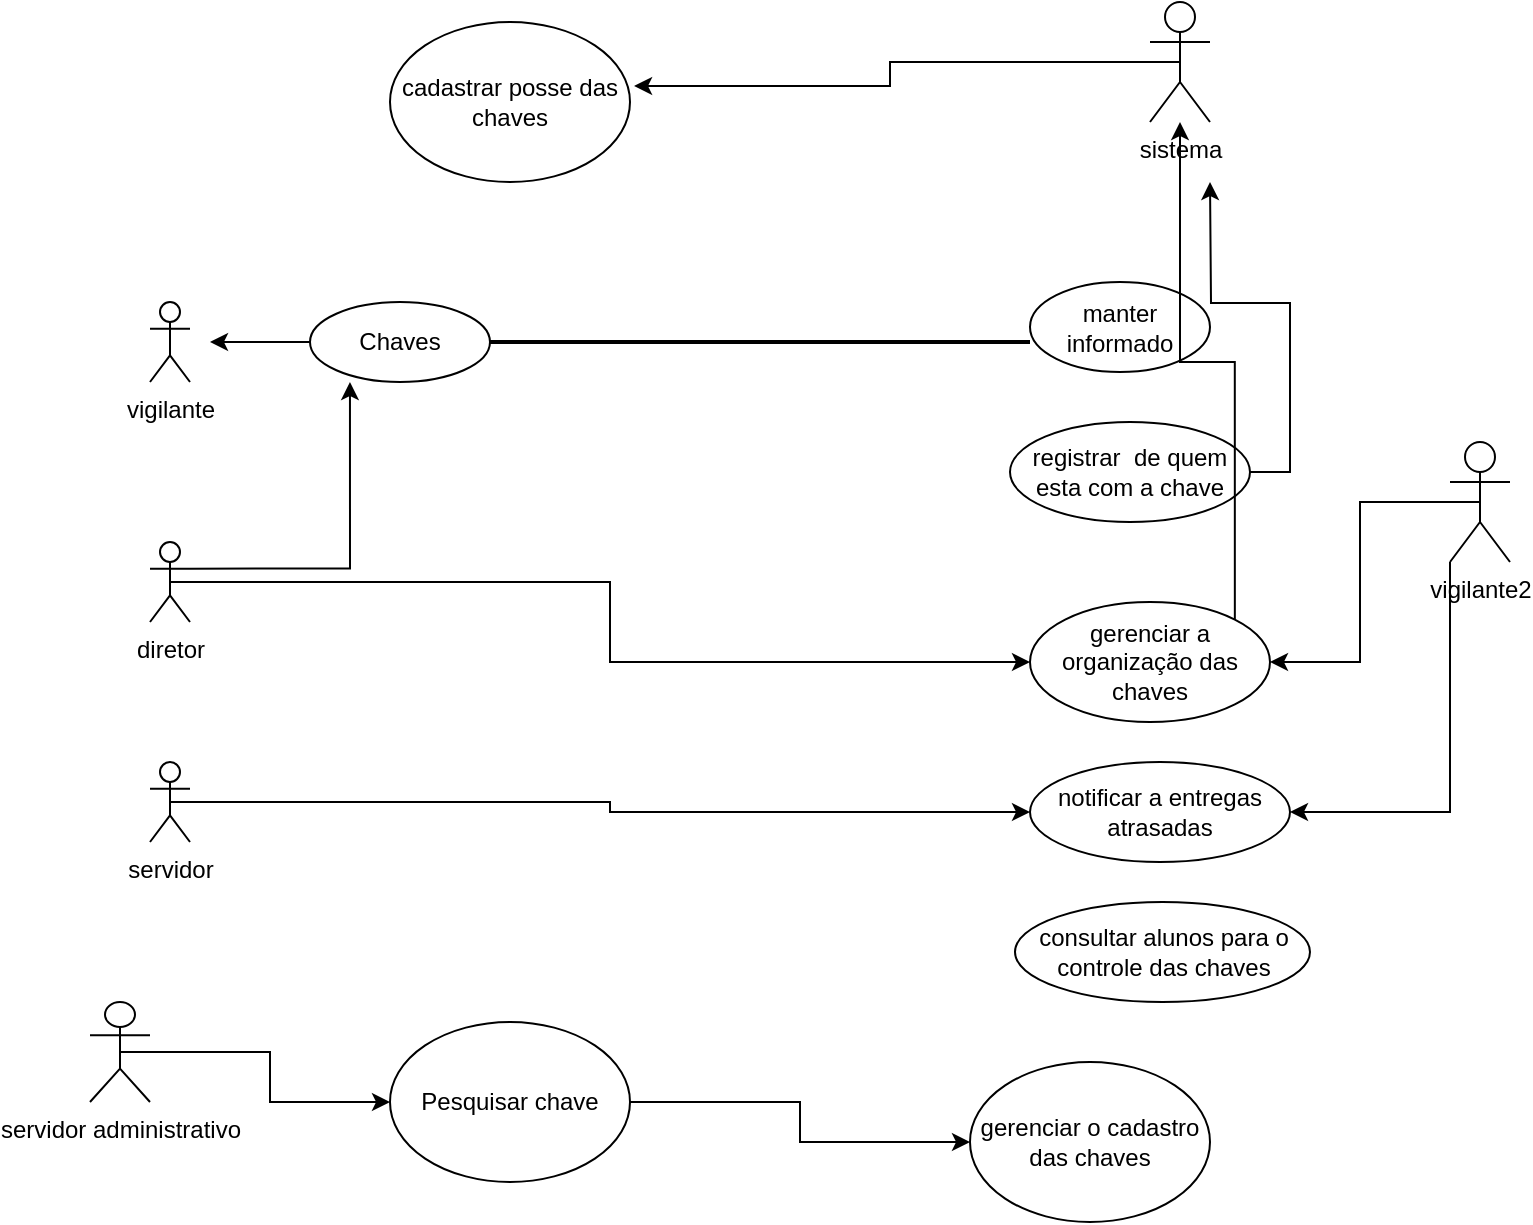 <mxfile version="22.0.4" type="github">
  <diagram name="Página-1" id="fbQHGX0b5FdxFBpHqpCd">
    <mxGraphModel dx="2261" dy="788" grid="1" gridSize="10" guides="1" tooltips="1" connect="1" arrows="1" fold="1" page="1" pageScale="1" pageWidth="827" pageHeight="1169" math="0" shadow="0">
      <root>
        <mxCell id="0" />
        <mxCell id="1" parent="0" />
        <mxCell id="o5o5xaM_Ar66Obw6dxJy-1" value="vigilante" style="shape=umlActor;verticalLabelPosition=bottom;verticalAlign=top;html=1;outlineConnect=0;" vertex="1" parent="1">
          <mxGeometry x="60" y="170" width="20" height="40" as="geometry" />
        </mxCell>
        <mxCell id="o5o5xaM_Ar66Obw6dxJy-3" value="sistema" style="shape=umlActor;verticalLabelPosition=bottom;verticalAlign=top;html=1;outlineConnect=0;" vertex="1" parent="1">
          <mxGeometry x="560" y="20" width="30" height="60" as="geometry" />
        </mxCell>
        <mxCell id="o5o5xaM_Ar66Obw6dxJy-24" style="edgeStyle=orthogonalEdgeStyle;rounded=0;orthogonalLoop=1;jettySize=auto;html=1;exitX=0;exitY=0.5;exitDx=0;exitDy=0;" edge="1" parent="1" source="o5o5xaM_Ar66Obw6dxJy-6">
          <mxGeometry relative="1" as="geometry">
            <mxPoint x="90" y="190" as="targetPoint" />
          </mxGeometry>
        </mxCell>
        <mxCell id="o5o5xaM_Ar66Obw6dxJy-6" value="Chaves" style="ellipse;whiteSpace=wrap;html=1;" vertex="1" parent="1">
          <mxGeometry x="140" y="170" width="90" height="40" as="geometry" />
        </mxCell>
        <mxCell id="o5o5xaM_Ar66Obw6dxJy-39" style="edgeStyle=orthogonalEdgeStyle;rounded=0;orthogonalLoop=1;jettySize=auto;html=1;exitX=0.5;exitY=0.5;exitDx=0;exitDy=0;exitPerimeter=0;entryX=0;entryY=0.5;entryDx=0;entryDy=0;" edge="1" parent="1" source="o5o5xaM_Ar66Obw6dxJy-7" target="o5o5xaM_Ar66Obw6dxJy-35">
          <mxGeometry relative="1" as="geometry" />
        </mxCell>
        <mxCell id="o5o5xaM_Ar66Obw6dxJy-7" value="servidor" style="shape=umlActor;verticalLabelPosition=bottom;verticalAlign=top;html=1;outlineConnect=0;" vertex="1" parent="1">
          <mxGeometry x="60" y="400" width="20" height="40" as="geometry" />
        </mxCell>
        <mxCell id="o5o5xaM_Ar66Obw6dxJy-12" value="manter informado" style="ellipse;whiteSpace=wrap;html=1;" vertex="1" parent="1">
          <mxGeometry x="500" y="160" width="90" height="45" as="geometry" />
        </mxCell>
        <mxCell id="o5o5xaM_Ar66Obw6dxJy-41" style="edgeStyle=orthogonalEdgeStyle;rounded=0;orthogonalLoop=1;jettySize=auto;html=1;exitX=1;exitY=0.5;exitDx=0;exitDy=0;" edge="1" parent="1" source="o5o5xaM_Ar66Obw6dxJy-18">
          <mxGeometry relative="1" as="geometry">
            <mxPoint x="590" y="110" as="targetPoint" />
          </mxGeometry>
        </mxCell>
        <mxCell id="o5o5xaM_Ar66Obw6dxJy-18" value="registrar&amp;nbsp; de quem esta com a chave" style="ellipse;whiteSpace=wrap;html=1;" vertex="1" parent="1">
          <mxGeometry x="490" y="230" width="120" height="50" as="geometry" />
        </mxCell>
        <mxCell id="o5o5xaM_Ar66Obw6dxJy-40" style="edgeStyle=orthogonalEdgeStyle;rounded=0;orthogonalLoop=1;jettySize=auto;html=1;exitX=0.5;exitY=0.5;exitDx=0;exitDy=0;exitPerimeter=0;" edge="1" parent="1" source="o5o5xaM_Ar66Obw6dxJy-19" target="o5o5xaM_Ar66Obw6dxJy-34">
          <mxGeometry relative="1" as="geometry" />
        </mxCell>
        <mxCell id="o5o5xaM_Ar66Obw6dxJy-19" value="diretor" style="shape=umlActor;verticalLabelPosition=bottom;verticalAlign=top;html=1;outlineConnect=0;" vertex="1" parent="1">
          <mxGeometry x="60" y="290" width="20" height="40" as="geometry" />
        </mxCell>
        <mxCell id="o5o5xaM_Ar66Obw6dxJy-42" style="edgeStyle=orthogonalEdgeStyle;rounded=0;orthogonalLoop=1;jettySize=auto;html=1;exitX=1;exitY=0;exitDx=0;exitDy=0;" edge="1" parent="1" source="o5o5xaM_Ar66Obw6dxJy-34" target="o5o5xaM_Ar66Obw6dxJy-3">
          <mxGeometry relative="1" as="geometry" />
        </mxCell>
        <mxCell id="o5o5xaM_Ar66Obw6dxJy-34" value="gerenciar a organização das chaves" style="ellipse;whiteSpace=wrap;html=1;" vertex="1" parent="1">
          <mxGeometry x="500" y="320" width="120" height="60" as="geometry" />
        </mxCell>
        <mxCell id="o5o5xaM_Ar66Obw6dxJy-35" value="notificar a entregas atrasadas" style="ellipse;whiteSpace=wrap;html=1;" vertex="1" parent="1">
          <mxGeometry x="500" y="400" width="130" height="50" as="geometry" />
        </mxCell>
        <mxCell id="o5o5xaM_Ar66Obw6dxJy-36" value="consultar alunos para o controle das chaves" style="ellipse;whiteSpace=wrap;html=1;" vertex="1" parent="1">
          <mxGeometry x="492.5" y="470" width="147.5" height="50" as="geometry" />
        </mxCell>
        <mxCell id="o5o5xaM_Ar66Obw6dxJy-37" value="" style="line;strokeWidth=2;html=1;" vertex="1" parent="1">
          <mxGeometry x="230" y="185" width="270" height="10" as="geometry" />
        </mxCell>
        <mxCell id="o5o5xaM_Ar66Obw6dxJy-38" style="edgeStyle=orthogonalEdgeStyle;rounded=0;orthogonalLoop=1;jettySize=auto;html=1;exitX=1;exitY=0.333;exitDx=0;exitDy=0;exitPerimeter=0;entryX=0.222;entryY=1;entryDx=0;entryDy=0;entryPerimeter=0;" edge="1" parent="1" source="o5o5xaM_Ar66Obw6dxJy-19" target="o5o5xaM_Ar66Obw6dxJy-6">
          <mxGeometry relative="1" as="geometry" />
        </mxCell>
        <mxCell id="o5o5xaM_Ar66Obw6dxJy-50" style="edgeStyle=orthogonalEdgeStyle;rounded=0;orthogonalLoop=1;jettySize=auto;html=1;exitX=1;exitY=0.5;exitDx=0;exitDy=0;entryX=0;entryY=0.5;entryDx=0;entryDy=0;" edge="1" parent="1" source="o5o5xaM_Ar66Obw6dxJy-43" target="o5o5xaM_Ar66Obw6dxJy-49">
          <mxGeometry relative="1" as="geometry" />
        </mxCell>
        <mxCell id="o5o5xaM_Ar66Obw6dxJy-43" value="Pesquisar chave" style="ellipse;whiteSpace=wrap;html=1;" vertex="1" parent="1">
          <mxGeometry x="180" y="530" width="120" height="80" as="geometry" />
        </mxCell>
        <mxCell id="o5o5xaM_Ar66Obw6dxJy-44" value="cadastrar posse das chaves" style="ellipse;whiteSpace=wrap;html=1;" vertex="1" parent="1">
          <mxGeometry x="180" y="30" width="120" height="80" as="geometry" />
        </mxCell>
        <mxCell id="o5o5xaM_Ar66Obw6dxJy-45" style="edgeStyle=orthogonalEdgeStyle;rounded=0;orthogonalLoop=1;jettySize=auto;html=1;exitX=0.5;exitY=0.5;exitDx=0;exitDy=0;exitPerimeter=0;entryX=1.017;entryY=0.4;entryDx=0;entryDy=0;entryPerimeter=0;" edge="1" parent="1" source="o5o5xaM_Ar66Obw6dxJy-3" target="o5o5xaM_Ar66Obw6dxJy-44">
          <mxGeometry relative="1" as="geometry" />
        </mxCell>
        <mxCell id="o5o5xaM_Ar66Obw6dxJy-47" style="edgeStyle=orthogonalEdgeStyle;rounded=0;orthogonalLoop=1;jettySize=auto;html=1;exitX=0.5;exitY=0.5;exitDx=0;exitDy=0;exitPerimeter=0;" edge="1" parent="1" source="o5o5xaM_Ar66Obw6dxJy-46" target="o5o5xaM_Ar66Obw6dxJy-43">
          <mxGeometry relative="1" as="geometry" />
        </mxCell>
        <mxCell id="o5o5xaM_Ar66Obw6dxJy-46" value="servidor administrativo" style="shape=umlActor;verticalLabelPosition=bottom;verticalAlign=top;html=1;outlineConnect=0;" vertex="1" parent="1">
          <mxGeometry x="30" y="520" width="30" height="50" as="geometry" />
        </mxCell>
        <mxCell id="o5o5xaM_Ar66Obw6dxJy-49" value="gerenciar o cadastro das chaves" style="ellipse;whiteSpace=wrap;html=1;" vertex="1" parent="1">
          <mxGeometry x="470" y="550" width="120" height="80" as="geometry" />
        </mxCell>
        <mxCell id="o5o5xaM_Ar66Obw6dxJy-52" style="edgeStyle=orthogonalEdgeStyle;rounded=0;orthogonalLoop=1;jettySize=auto;html=1;exitX=0.5;exitY=0.5;exitDx=0;exitDy=0;exitPerimeter=0;entryX=1;entryY=0.5;entryDx=0;entryDy=0;" edge="1" parent="1" source="o5o5xaM_Ar66Obw6dxJy-51" target="o5o5xaM_Ar66Obw6dxJy-34">
          <mxGeometry relative="1" as="geometry" />
        </mxCell>
        <mxCell id="o5o5xaM_Ar66Obw6dxJy-54" style="edgeStyle=orthogonalEdgeStyle;rounded=0;orthogonalLoop=1;jettySize=auto;html=1;exitX=0;exitY=1;exitDx=0;exitDy=0;exitPerimeter=0;entryX=1;entryY=0.5;entryDx=0;entryDy=0;" edge="1" parent="1" source="o5o5xaM_Ar66Obw6dxJy-51" target="o5o5xaM_Ar66Obw6dxJy-35">
          <mxGeometry relative="1" as="geometry" />
        </mxCell>
        <mxCell id="o5o5xaM_Ar66Obw6dxJy-51" value="vigilante2" style="shape=umlActor;verticalLabelPosition=bottom;verticalAlign=top;html=1;outlineConnect=0;" vertex="1" parent="1">
          <mxGeometry x="710" y="240" width="30" height="60" as="geometry" />
        </mxCell>
      </root>
    </mxGraphModel>
  </diagram>
</mxfile>

